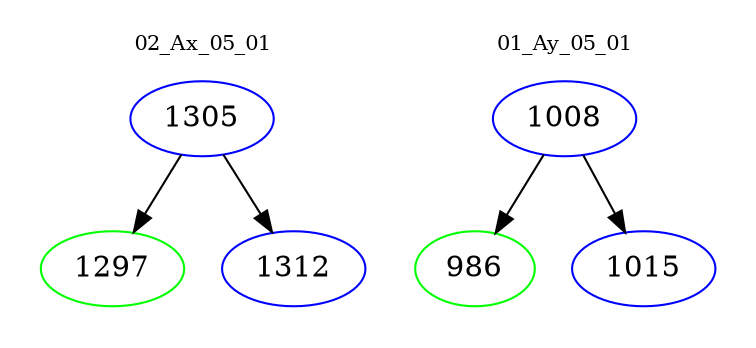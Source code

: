 digraph{
subgraph cluster_0 {
color = white
label = "02_Ax_05_01";
fontsize=10;
T0_1305 [label="1305", color="blue"]
T0_1305 -> T0_1297 [color="black"]
T0_1297 [label="1297", color="green"]
T0_1305 -> T0_1312 [color="black"]
T0_1312 [label="1312", color="blue"]
}
subgraph cluster_1 {
color = white
label = "01_Ay_05_01";
fontsize=10;
T1_1008 [label="1008", color="blue"]
T1_1008 -> T1_986 [color="black"]
T1_986 [label="986", color="green"]
T1_1008 -> T1_1015 [color="black"]
T1_1015 [label="1015", color="blue"]
}
}
